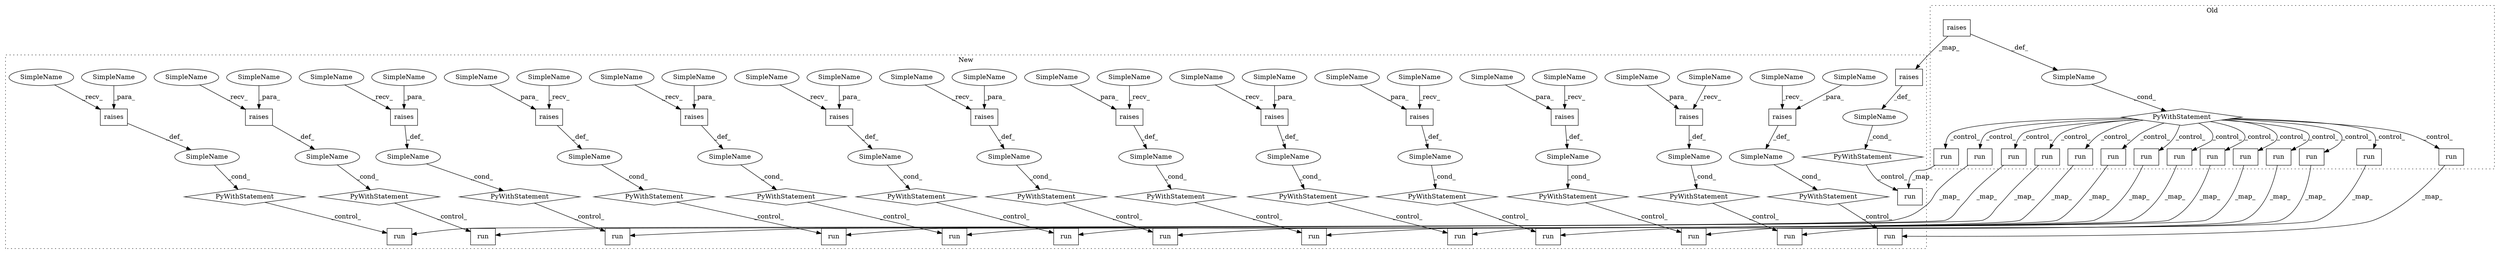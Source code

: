 digraph G {
subgraph cluster0 {
1 [label="PyWithStatement" a="104" s="1214,1249" l="10,2" shape="diamond"];
6 [label="SimpleName" a="42" s="" l="" shape="ellipse"];
7 [label="run" a="32" s="1422,1448" l="4,1" shape="box"];
11 [label="run" a="32" s="1263,1285" l="4,1" shape="box"];
14 [label="run" a="32" s="1461,1487" l="4,1" shape="box"];
21 [label="run" a="32" s="1618,1636" l="4,1" shape="box"];
24 [label="run" a="32" s="1817,1842" l="4,1" shape="box"];
31 [label="run" a="32" s="1539,1567" l="4,1" shape="box"];
34 [label="run" a="32" s="1500,1526" l="4,1" shape="box"];
39 [label="run" a="32" s="1749,1770" l="4,1" shape="box"];
46 [label="run" a="32" s="1298,1319" l="4,1" shape="box"];
51 [label="run" a="32" s="1715,1736" l="4,1" shape="box"];
54 [label="run" a="32" s="1783,1804" l="4,1" shape="box"];
59 [label="run" a="32" s="1649,1668" l="4,1" shape="box"];
66 [label="run" a="32" s="1386,1409" l="4,1" shape="box"];
68 [label="raises" a="32" s="1231,1248" l="7,1" shape="box"];
71 [label="run" a="32" s="1332,1373" l="11,1" shape="box"];
label = "Old";
style="dotted";
}
subgraph cluster1 {
2 [label="raises" a="32" s="1231,1248" l="7,1" shape="box"];
3 [label="PyWithStatement" a="104" s="1214,1249" l="10,2" shape="diamond"];
4 [label="raises" a="32" s="1586,1603" l="7,1" shape="box"];
5 [label="PyWithStatement" a="104" s="1569,1604" l="10,2" shape="diamond"];
8 [label="run" a="32" s="1618,1644" l="4,1" shape="box"];
9 [label="SimpleName" a="42" s="" l="" shape="ellipse"];
10 [label="run" a="32" s="1263,1285" l="4,1" shape="box"];
12 [label="raises" a="32" s="1674,1691" l="7,1" shape="box"];
13 [label="run" a="32" s="1706,1732" l="4,1" shape="box"];
15 [label="SimpleName" a="42" s="" l="" shape="ellipse"];
16 [label="PyWithStatement" a="104" s="1657,1692" l="10,2" shape="diamond"];
17 [label="raises" a="32" s="2027,2044" l="7,1" shape="box"];
18 [label="PyWithStatement" a="104" s="2010,2045" l="10,2" shape="diamond"];
19 [label="SimpleName" a="42" s="" l="" shape="ellipse"];
20 [label="run" a="32" s="2059,2077" l="4,1" shape="box"];
22 [label="raises" a="32" s="2520,2537" l="7,1" shape="box"];
23 [label="run" a="32" s="2552,2577" l="4,1" shape="box"];
25 [label="SimpleName" a="42" s="" l="" shape="ellipse"];
26 [label="PyWithStatement" a="104" s="2503,2538" l="10,2" shape="diamond"];
27 [label="raises" a="32" s="1850,1867" l="7,1" shape="box"];
28 [label="PyWithStatement" a="104" s="1833,1868" l="10,2" shape="diamond"];
29 [label="SimpleName" a="42" s="" l="" shape="ellipse"];
30 [label="run" a="32" s="1882,1910" l="4,1" shape="box"];
32 [label="raises" a="32" s="1762,1779" l="7,1" shape="box"];
33 [label="run" a="32" s="1794,1820" l="4,1" shape="box"];
35 [label="SimpleName" a="42" s="" l="" shape="ellipse"];
36 [label="PyWithStatement" a="104" s="1745,1780" l="10,2" shape="diamond"];
37 [label="raises" a="32" s="2354,2371" l="7,1" shape="box"];
38 [label="run" a="32" s="2386,2407" l="4,1" shape="box"];
40 [label="SimpleName" a="42" s="" l="" shape="ellipse"];
41 [label="PyWithStatement" a="104" s="2337,2372" l="10,2" shape="diamond"];
42 [label="raises" a="32" s="1315,1332" l="7,1" shape="box"];
43 [label="PyWithStatement" a="104" s="1298,1333" l="10,2" shape="diamond"];
44 [label="SimpleName" a="42" s="" l="" shape="ellipse"];
45 [label="run" a="32" s="1347,1368" l="4,1" shape="box"];
47 [label="raises" a="32" s="2271,2288" l="7,1" shape="box"];
48 [label="PyWithStatement" a="104" s="2254,2289" l="10,2" shape="diamond"];
49 [label="SimpleName" a="42" s="" l="" shape="ellipse"];
50 [label="run" a="32" s="2303,2324" l="4,1" shape="box"];
52 [label="raises" a="32" s="2437,2454" l="7,1" shape="box"];
53 [label="run" a="32" s="2469,2490" l="4,1" shape="box"];
55 [label="SimpleName" a="42" s="" l="" shape="ellipse"];
56 [label="PyWithStatement" a="104" s="2420,2455" l="10,2" shape="diamond"];
57 [label="raises" a="32" s="2107,2124" l="7,1" shape="box"];
58 [label="run" a="32" s="2139,2158" l="4,1" shape="box"];
60 [label="SimpleName" a="42" s="" l="" shape="ellipse"];
61 [label="PyWithStatement" a="104" s="2090,2125" l="10,2" shape="diamond"];
62 [label="raises" a="32" s="1501,1518" l="7,1" shape="box"];
63 [label="PyWithStatement" a="104" s="1484,1519" l="10,2" shape="diamond"];
64 [label="SimpleName" a="42" s="" l="" shape="ellipse"];
65 [label="run" a="32" s="1533,1556" l="4,1" shape="box"];
67 [label="SimpleName" a="42" s="" l="" shape="ellipse"];
69 [label="raises" a="32" s="1398,1415" l="7,1" shape="box"];
70 [label="run" a="32" s="1430,1471" l="11,1" shape="box"];
72 [label="SimpleName" a="42" s="" l="" shape="ellipse"];
73 [label="PyWithStatement" a="104" s="1381,1416" l="10,2" shape="diamond"];
74 [label="SimpleName" a="42" s="2347" l="6" shape="ellipse"];
75 [label="SimpleName" a="42" s="2430" l="6" shape="ellipse"];
76 [label="SimpleName" a="42" s="1843" l="6" shape="ellipse"];
77 [label="SimpleName" a="42" s="1667" l="6" shape="ellipse"];
78 [label="SimpleName" a="42" s="2020" l="6" shape="ellipse"];
79 [label="SimpleName" a="42" s="1579" l="6" shape="ellipse"];
80 [label="SimpleName" a="42" s="1308" l="6" shape="ellipse"];
81 [label="SimpleName" a="42" s="2264" l="6" shape="ellipse"];
82 [label="SimpleName" a="42" s="1755" l="6" shape="ellipse"];
83 [label="SimpleName" a="42" s="1494" l="6" shape="ellipse"];
84 [label="SimpleName" a="42" s="2513" l="6" shape="ellipse"];
85 [label="SimpleName" a="42" s="1224" l="6" shape="ellipse"];
86 [label="SimpleName" a="42" s="2100" l="6" shape="ellipse"];
87 [label="SimpleName" a="42" s="1769" l="10" shape="ellipse"];
88 [label="SimpleName" a="42" s="1857" l="10" shape="ellipse"];
89 [label="SimpleName" a="42" s="2278" l="10" shape="ellipse"];
90 [label="SimpleName" a="42" s="1238" l="10" shape="ellipse"];
91 [label="SimpleName" a="42" s="2114" l="10" shape="ellipse"];
92 [label="SimpleName" a="42" s="2444" l="10" shape="ellipse"];
93 [label="SimpleName" a="42" s="1681" l="10" shape="ellipse"];
94 [label="SimpleName" a="42" s="2527" l="10" shape="ellipse"];
95 [label="SimpleName" a="42" s="2034" l="10" shape="ellipse"];
96 [label="SimpleName" a="42" s="1508" l="10" shape="ellipse"];
97 [label="SimpleName" a="42" s="1593" l="10" shape="ellipse"];
98 [label="SimpleName" a="42" s="2361" l="10" shape="ellipse"];
99 [label="SimpleName" a="42" s="1322" l="10" shape="ellipse"];
label = "New";
style="dotted";
}
1 -> 14 [label="_control_"];
1 -> 7 [label="_control_"];
1 -> 51 [label="_control_"];
1 -> 71 [label="_control_"];
1 -> 54 [label="_control_"];
1 -> 46 [label="_control_"];
1 -> 39 [label="_control_"];
1 -> 66 [label="_control_"];
1 -> 21 [label="_control_"];
1 -> 24 [label="_control_"];
1 -> 59 [label="_control_"];
1 -> 31 [label="_control_"];
1 -> 11 [label="_control_"];
1 -> 34 [label="_control_"];
2 -> 9 [label="_def_"];
3 -> 10 [label="_control_"];
4 -> 67 [label="_def_"];
5 -> 8 [label="_control_"];
6 -> 1 [label="_cond_"];
7 -> 8 [label="_map_"];
9 -> 3 [label="_cond_"];
11 -> 10 [label="_map_"];
12 -> 15 [label="_def_"];
14 -> 13 [label="_map_"];
15 -> 16 [label="_cond_"];
16 -> 13 [label="_control_"];
17 -> 19 [label="_def_"];
18 -> 20 [label="_control_"];
19 -> 18 [label="_cond_"];
21 -> 20 [label="_map_"];
22 -> 25 [label="_def_"];
24 -> 23 [label="_map_"];
25 -> 26 [label="_cond_"];
26 -> 23 [label="_control_"];
27 -> 29 [label="_def_"];
28 -> 30 [label="_control_"];
29 -> 28 [label="_cond_"];
31 -> 30 [label="_map_"];
32 -> 35 [label="_def_"];
34 -> 33 [label="_map_"];
35 -> 36 [label="_cond_"];
36 -> 33 [label="_control_"];
37 -> 40 [label="_def_"];
39 -> 38 [label="_map_"];
40 -> 41 [label="_cond_"];
41 -> 38 [label="_control_"];
42 -> 44 [label="_def_"];
43 -> 45 [label="_control_"];
44 -> 43 [label="_cond_"];
46 -> 45 [label="_map_"];
47 -> 49 [label="_def_"];
48 -> 50 [label="_control_"];
49 -> 48 [label="_cond_"];
51 -> 50 [label="_map_"];
52 -> 55 [label="_def_"];
54 -> 53 [label="_map_"];
55 -> 56 [label="_cond_"];
56 -> 53 [label="_control_"];
57 -> 60 [label="_def_"];
59 -> 58 [label="_map_"];
60 -> 61 [label="_cond_"];
61 -> 58 [label="_control_"];
62 -> 64 [label="_def_"];
63 -> 65 [label="_control_"];
64 -> 63 [label="_cond_"];
66 -> 65 [label="_map_"];
67 -> 5 [label="_cond_"];
68 -> 6 [label="_def_"];
68 -> 69 [label="_map_"];
69 -> 72 [label="_def_"];
71 -> 70 [label="_map_"];
72 -> 73 [label="_cond_"];
73 -> 70 [label="_control_"];
74 -> 37 [label="_recv_"];
75 -> 52 [label="_recv_"];
76 -> 27 [label="_recv_"];
77 -> 12 [label="_recv_"];
78 -> 17 [label="_recv_"];
79 -> 4 [label="_recv_"];
80 -> 42 [label="_recv_"];
81 -> 47 [label="_recv_"];
82 -> 32 [label="_recv_"];
83 -> 62 [label="_recv_"];
84 -> 22 [label="_recv_"];
85 -> 2 [label="_recv_"];
86 -> 57 [label="_recv_"];
87 -> 32 [label="_para_"];
88 -> 27 [label="_para_"];
89 -> 47 [label="_para_"];
90 -> 2 [label="_para_"];
91 -> 57 [label="_para_"];
92 -> 52 [label="_para_"];
93 -> 12 [label="_para_"];
94 -> 22 [label="_para_"];
95 -> 17 [label="_para_"];
96 -> 62 [label="_para_"];
97 -> 4 [label="_para_"];
98 -> 37 [label="_para_"];
99 -> 42 [label="_para_"];
}